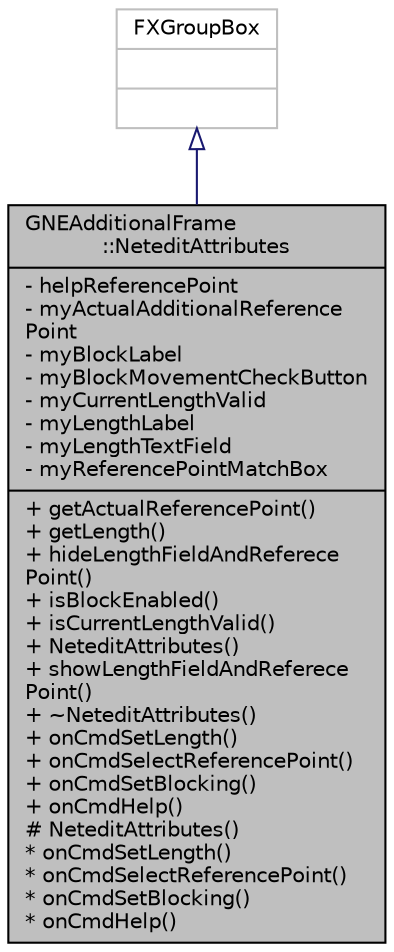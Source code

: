 digraph "GNEAdditionalFrame::NeteditAttributes"
{
  edge [fontname="Helvetica",fontsize="10",labelfontname="Helvetica",labelfontsize="10"];
  node [fontname="Helvetica",fontsize="10",shape=record];
  Node2 [label="{GNEAdditionalFrame\l::NeteditAttributes\n|- helpReferencePoint\l- myActualAdditionalReference\lPoint\l- myBlockLabel\l- myBlockMovementCheckButton\l- myCurrentLengthValid\l- myLengthLabel\l- myLengthTextField\l- myReferencePointMatchBox\l|+ getActualReferencePoint()\l+ getLength()\l+ hideLengthFieldAndReferece\lPoint()\l+ isBlockEnabled()\l+ isCurrentLengthValid()\l+ NeteditAttributes()\l+ showLengthFieldAndReferece\lPoint()\l+ ~NeteditAttributes()\l+ onCmdSetLength()\l+ onCmdSelectReferencePoint()\l+ onCmdSetBlocking()\l+ onCmdHelp()\l# NeteditAttributes()\l* onCmdSetLength()\l* onCmdSelectReferencePoint()\l* onCmdSetBlocking()\l* onCmdHelp()\l}",height=0.2,width=0.4,color="black", fillcolor="grey75", style="filled", fontcolor="black"];
  Node3 -> Node2 [dir="back",color="midnightblue",fontsize="10",style="solid",arrowtail="onormal",fontname="Helvetica"];
  Node3 [label="{FXGroupBox\n||}",height=0.2,width=0.4,color="grey75", fillcolor="white", style="filled"];
}
